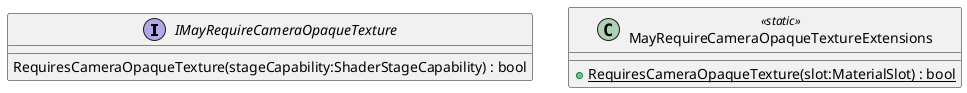 @startuml
interface IMayRequireCameraOpaqueTexture {
    RequiresCameraOpaqueTexture(stageCapability:ShaderStageCapability) : bool
}
class MayRequireCameraOpaqueTextureExtensions <<static>> {
    + {static} RequiresCameraOpaqueTexture(slot:MaterialSlot) : bool
}
@enduml
